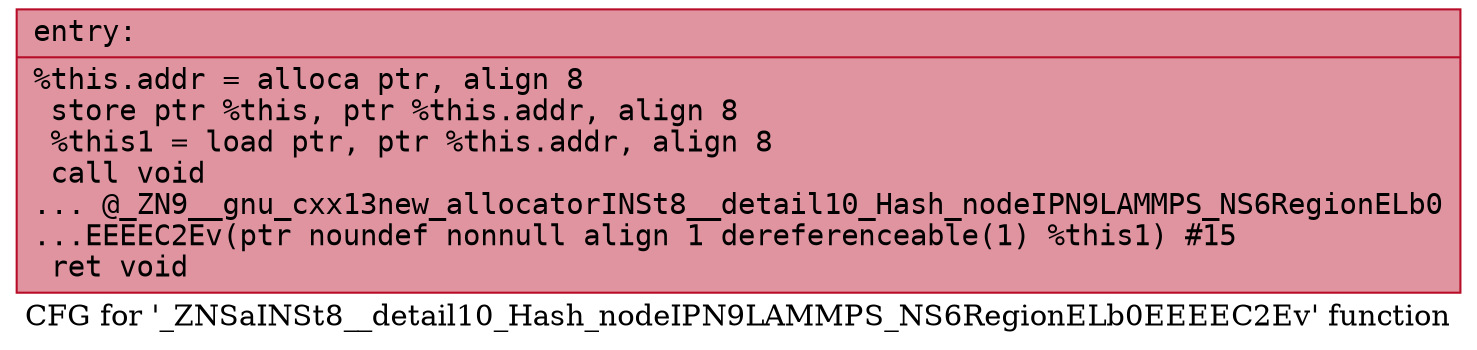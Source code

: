 digraph "CFG for '_ZNSaINSt8__detail10_Hash_nodeIPN9LAMMPS_NS6RegionELb0EEEEC2Ev' function" {
	label="CFG for '_ZNSaINSt8__detail10_Hash_nodeIPN9LAMMPS_NS6RegionELb0EEEEC2Ev' function";

	Node0x561837e9a7f0 [shape=record,color="#b70d28ff", style=filled, fillcolor="#b70d2870" fontname="Courier",label="{entry:\l|  %this.addr = alloca ptr, align 8\l  store ptr %this, ptr %this.addr, align 8\l  %this1 = load ptr, ptr %this.addr, align 8\l  call void\l... @_ZN9__gnu_cxx13new_allocatorINSt8__detail10_Hash_nodeIPN9LAMMPS_NS6RegionELb0\l...EEEEC2Ev(ptr noundef nonnull align 1 dereferenceable(1) %this1) #15\l  ret void\l}"];
}
